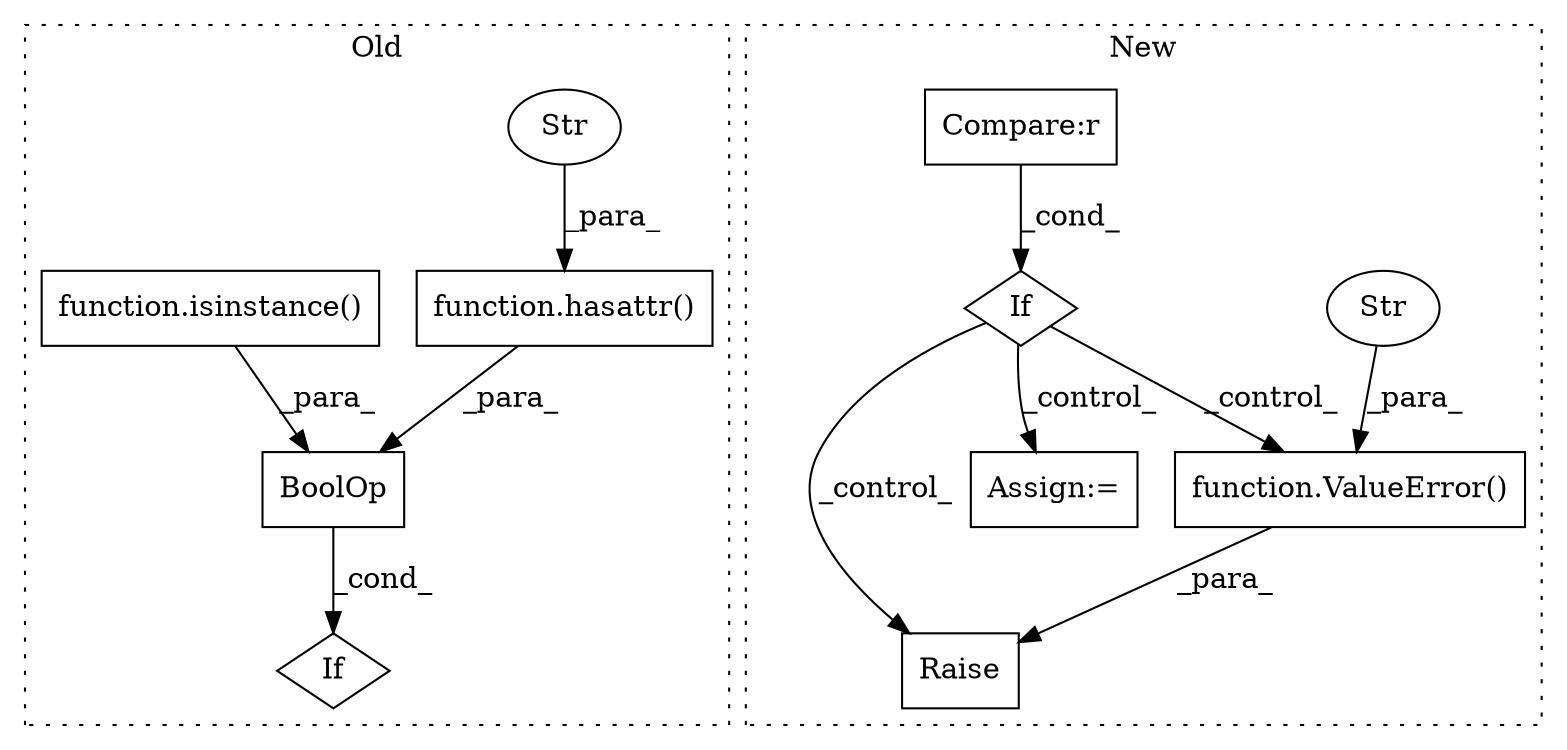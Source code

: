 digraph G {
subgraph cluster0 {
1 [label="function.hasattr()" a="75" s="685,724" l="8,1" shape="box"];
3 [label="Str" a="66" s="701" l="23" shape="ellipse"];
6 [label="If" a="96" s="682" l="3" shape="diamond"];
9 [label="BoolOp" a="72" s="685" l="112" shape="box"];
10 [label="function.isinstance()" a="75" s="730,787" l="24,10" shape="box"];
label = "Old";
style="dotted";
}
subgraph cluster1 {
2 [label="function.ValueError()" a="75" s="1794,1827" l="11,1" shape="box"];
4 [label="Str" a="66" s="1805" l="22" shape="ellipse"];
5 [label="Raise" a="91" s="1788" l="6" shape="box"];
7 [label="If" a="96" s="1504" l="3" shape="diamond"];
8 [label="Compare:r" a="40" s="1545" l="96" shape="box"];
11 [label="Assign:=" a="68" s="1674" l="3" shape="box"];
label = "New";
style="dotted";
}
1 -> 9 [label="_para_"];
2 -> 5 [label="_para_"];
3 -> 1 [label="_para_"];
4 -> 2 [label="_para_"];
7 -> 11 [label="_control_"];
7 -> 2 [label="_control_"];
7 -> 5 [label="_control_"];
8 -> 7 [label="_cond_"];
9 -> 6 [label="_cond_"];
10 -> 9 [label="_para_"];
}